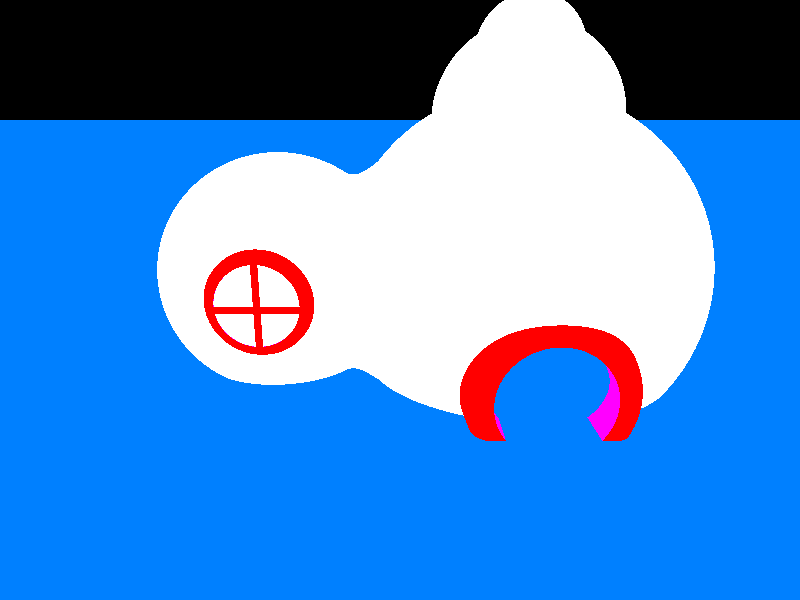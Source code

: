 //base
camera {

        location <0,4,10>//maison
		//location<4,1.5,3>//fenetre
		//location<-4,1,5>//porte
        look_at <0, 1, 0>

}

 

light_source {

        <15,30,15>

        rgb <1,1,1>

}

plane {
    y
    0
    pigment {
        rgb <0,0.5,1> 
    }
}

/*lathe{
	bezier_spline
	4,
	//<3.5,3>,<0.8,3.8>,<0.5,3>,<2.2,1.5>,<0.8,0>,<3.0,0>
	<0,0>,<1,0.2>,<2,3>,<4,4>
	sturm
    pigment{ rgb<1,0,0>}
 	scale<1,1,1>                  

}*/

union {

//Chambre
	difference {
		sphere {
			<2,1.5,0>
			2
			pigment { rgb<1,1,1> }
		}
		sphere {
			<2,1.5,0>
			1.9
			pigment { rgb<1,0,0> }
		}
		sphere {
			<2,1.5,2>
			0.7
			pigment { rgb<1,0,0> }
		}
	}

	//fenetre
	union {
		difference {
			cylinder {
				<-2,-0.1,-0.5>
				<-2,0.0,-0.5>
				0.7
				pigment { rgb<1,0,0> }
				rotate<90,0,0>
				translate<4,1,2>
			}
			cylinder {
				<-2,-0.11,-0.5>
				<-2,0.01,-0.5>
				0.6
				pigment { rgb<1,0,1> }
				rotate<90,0,0>
				translate<4,1,2>
			}
	
		}
			cylinder {
			<-2,-0.1,-0.5>
			<-2,-0.01,-0.5>
			0.6
			texture{
  				pigment{ rgb<1,1,1>}
				finish { diffuse 0
    	    	reflection 0.1
				diffuse 0.3
    	       	roughness 0.0003
    	       	phong 1
    	       	phong_size 400
					}
			}
			rotate<90,0,0>
			translate<4,1,2>
		}
		box {
			<2.6,1.4,1.9>
			<1.4,1.5,2>
			pigment { rgb<1,0,0> }
		}
		box {
			<1.95,0.9,1.9>
			<2.05,2.1,2>
			pigment { rgb<1,0,0> }
			rotate<0,0,0>
		}
		lathe{
			bezier_spline
			4,
			<3.18,0>,<3.3,0.3>,<3.5,0.5>,<3.9,1.5>
			sturm
			pigment { rgb<1,0,0> }
	 		scale<0.22,0.22,0.22>
			rotate<-90,0,0>
			translate<2,1.5,2>                  

		}

	}


//Couloir
	lathe{
		bezier_spline
		4,
		<3.46,0>,<3.3,0.3>,<3,0.5>,<3.9,1.5>
		sturm
		pigment { rgb<1,1,1> }
	 	scale<0.5,0.5,0.5>
		rotate<0,0,90>
		translate<1,1.5,0>                  

}

//Salon
	difference {
		sphere {
			<-2,1.5,0>
			3
			pigment { rgb<1,1,1> }
		}
		sphere {
			<-2,1.5,0>
			2.9
			pigment { rgb<1,0,1> }
		}
		sphere {
			<-2,0.5,3>
			1
			pigment { rgb<1,0,1> }
		}
		sphere {
			<-2,4,0>
			1.4
			pigment { rgb<1,0,1> }
		}

	}
	//toit
	difference {
		sphere {
			<-2,4,0>
			1.5
			pigment { rgb<1,1,1> }
		}
		sphere {
			<-2,4,0>
			1.4
			pigment { rgb<1,0,1> }
		}
		cylinder {
			<-2,5,0>
			<-2,6,0>
			0.75
		}
	}
	difference {
		sphere {
			<-2,5,0>
			0.85
			pigment { rgb<1,1,1> }
		}
		sphere {
			<-2,5,0>
			0.75
			pigment { rgb<1,0,1> }
		}
		cylinder {
			<-2,5,0>
			<-2,7,0>
			0.25
		}
	}
	difference {
		cylinder {
			<-2,5,0>
			<-2,6,0>
			0.25
			pigment { rgb<1,1,1> }
		}
		cylinder {
			<-2,5,0>
			<-2,7,0>
			0.15
			pigment { rgb<1,0,1> }
		}
	}
	//porte
	difference {
		cylinder {
			<-2,-1,-0.5>
			<-2,0.20,-0.5>
			1
			pigment { rgb<1,0,0> }
			rotate<90,0,0>
			translate<0,0,2.85>
		}
		cylinder {
			<-2,-1.5,-0.5>
			<-2,1,-0.5>
			0.80
			pigment { rgb<1,0,1> }
			rotate<90,0,0>
			translate<0,0,2.85>
		}
		sphere {
			<-2,1.5,0>
			2.9
			pigment { rgb<1,0,1> }
		}
		
	}
	difference {
		lathe{
			bezier_spline
			4,
			<2,0>,<2.5,0.3>,<2.3,0.5>,<2.5,3>//à améliorer
			sturm
			pigment { rgb<1,0,0> }
		 	scale<0.5,0.5,0.5>
			rotate<-90,0,0>
			translate<-2,0.5,3.05>                  
		}
		sphere {
			<-2,1.5,0>
			2.9
			pigment { rgb<1,0,1> }
		}
	}

	
}








